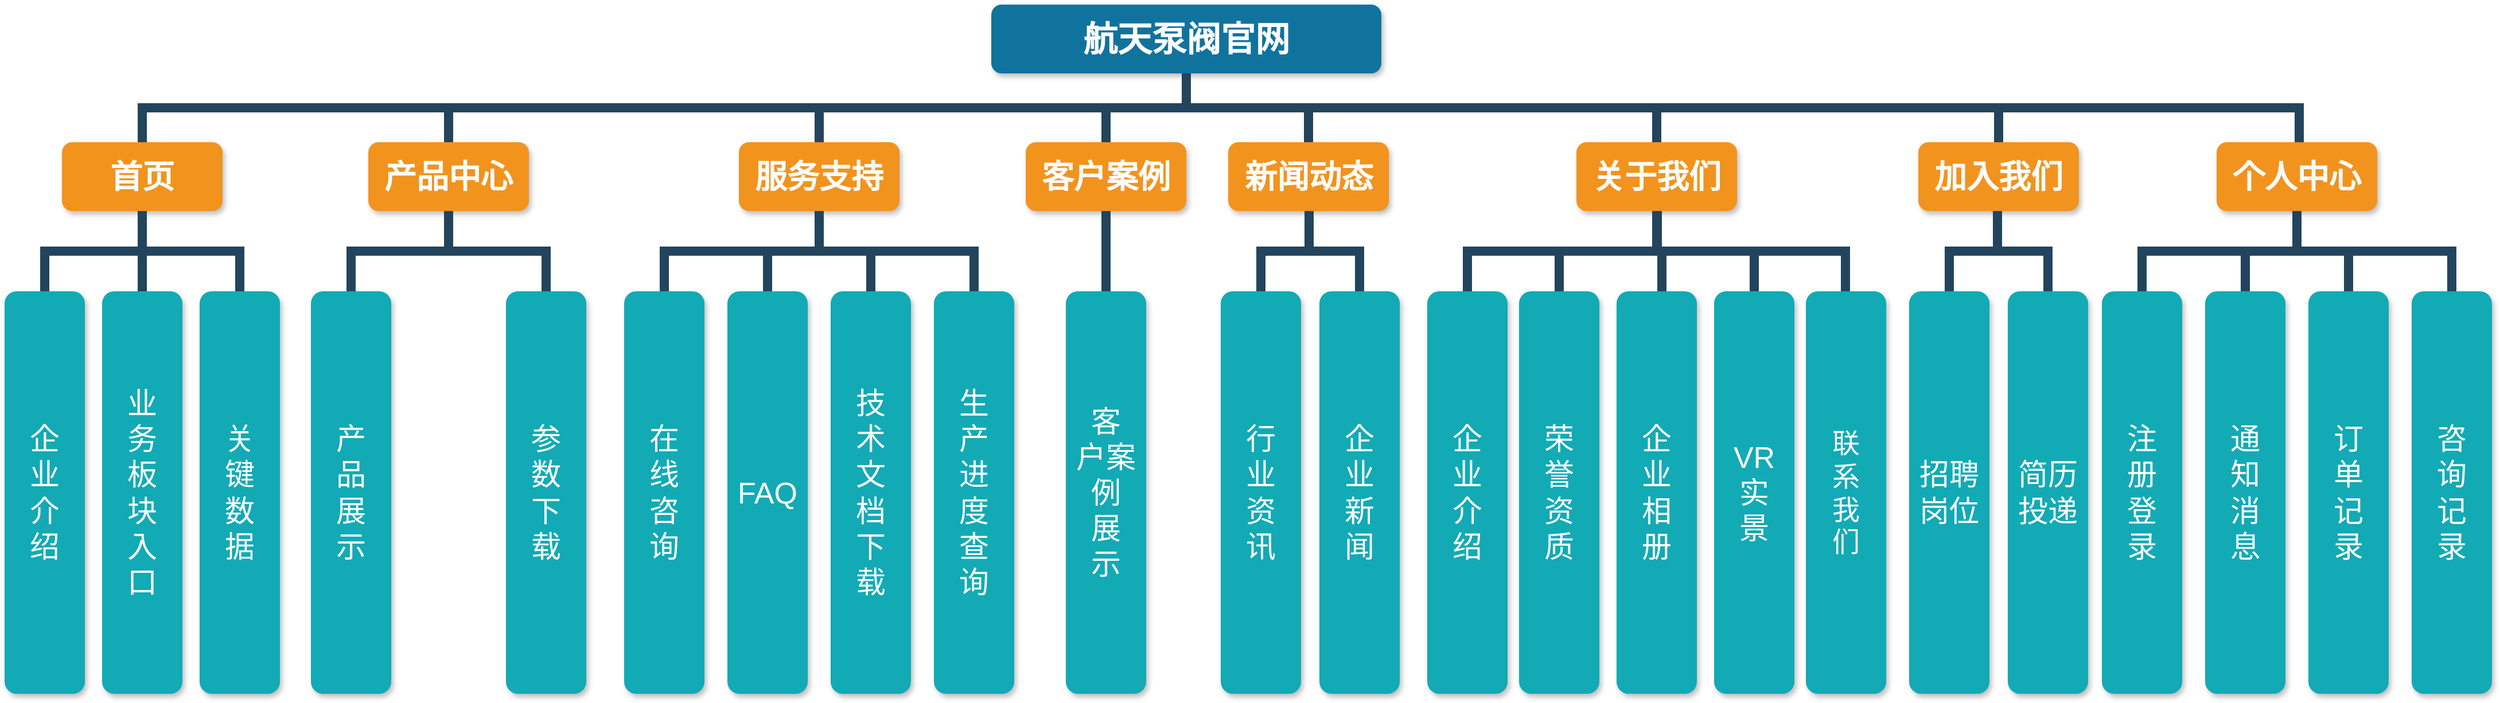 <mxfile version="28.0.1">
  <diagram id="prtHgNgQTEPvFCAcTncT" name="Page-1">
    <mxGraphModel dx="2593" dy="1456" grid="1" gridSize="10" guides="1" tooltips="1" connect="1" arrows="1" fold="1" page="1" pageScale="1" pageWidth="827" pageHeight="1169" math="0" shadow="0">
      <root>
        <mxCell id="0" />
        <mxCell id="1" parent="0" />
        <mxCell id="qcwF02w0DIX4OflnsJpp-1" value="航天泵阀官网" style="whiteSpace=wrap;rounded=1;shadow=1;fillColor=#10739E;strokeColor=none;fontColor=#FFFFFF;fontStyle=1;fontSize=30;" vertex="1" parent="1">
          <mxGeometry x="1180" y="110" width="340" height="60" as="geometry" />
        </mxCell>
        <mxCell id="qcwF02w0DIX4OflnsJpp-2" value="首页" style="whiteSpace=wrap;rounded=1;fillColor=#F2931E;strokeColor=none;shadow=1;fontColor=#FFFFFF;fontStyle=1;fontSize=28;" vertex="1" parent="1">
          <mxGeometry x="370" y="230.0" width="140" height="60" as="geometry" />
        </mxCell>
        <mxCell id="qcwF02w0DIX4OflnsJpp-3" value="产品中心" style="whiteSpace=wrap;rounded=1;fillColor=#F2931E;strokeColor=none;shadow=1;fontColor=#FFFFFF;fontStyle=1;fontSize=28;" vertex="1" parent="1">
          <mxGeometry x="637" y="230.0" width="140" height="60" as="geometry" />
        </mxCell>
        <mxCell id="qcwF02w0DIX4OflnsJpp-4" value="关于我们" style="whiteSpace=wrap;rounded=1;fillColor=#F2931E;strokeColor=none;shadow=1;fontColor=#FFFFFF;fontStyle=1;fontSize=28;" vertex="1" parent="1">
          <mxGeometry x="1690" y="230.0" width="140" height="60" as="geometry" />
        </mxCell>
        <mxCell id="qcwF02w0DIX4OflnsJpp-5" value="服务支持" style="whiteSpace=wrap;rounded=1;fillColor=#F2931E;strokeColor=none;shadow=1;fontColor=#FFFFFF;fontStyle=1;fontSize=28;" vertex="1" parent="1">
          <mxGeometry x="960" y="230.0" width="140" height="60" as="geometry" />
        </mxCell>
        <mxCell id="qcwF02w0DIX4OflnsJpp-6" value="客户案例" style="whiteSpace=wrap;rounded=1;fillColor=#F2931E;strokeColor=none;shadow=1;fontColor=#FFFFFF;fontStyle=1;fontSize=28;" vertex="1" parent="1">
          <mxGeometry x="1210" y="230.0" width="140" height="60" as="geometry" />
        </mxCell>
        <mxCell id="qcwF02w0DIX4OflnsJpp-7" value="新闻动态" style="whiteSpace=wrap;rounded=1;fillColor=#F2931E;strokeColor=none;shadow=1;fontColor=#FFFFFF;fontStyle=1;fontSize=28;" vertex="1" parent="1">
          <mxGeometry x="1386.5" y="230.0" width="140" height="60" as="geometry" />
        </mxCell>
        <mxCell id="qcwF02w0DIX4OflnsJpp-8" value="" style="edgeStyle=elbowEdgeStyle;elbow=vertical;rounded=0;fontColor=#000000;endArrow=none;endFill=0;strokeWidth=8;strokeColor=#23445D;" edge="1" parent="1" source="qcwF02w0DIX4OflnsJpp-1" target="qcwF02w0DIX4OflnsJpp-2">
          <mxGeometry width="100" height="100" relative="1" as="geometry">
            <mxPoint x="600" y="200" as="sourcePoint" />
            <mxPoint x="700" y="100" as="targetPoint" />
          </mxGeometry>
        </mxCell>
        <mxCell id="qcwF02w0DIX4OflnsJpp-9" value="" style="edgeStyle=elbowEdgeStyle;elbow=vertical;rounded=0;fontColor=#000000;endArrow=none;endFill=0;strokeWidth=8;strokeColor=#23445D;" edge="1" parent="1" source="qcwF02w0DIX4OflnsJpp-1" target="qcwF02w0DIX4OflnsJpp-3">
          <mxGeometry width="100" height="100" relative="1" as="geometry">
            <mxPoint x="610" y="210" as="sourcePoint" />
            <mxPoint x="710" y="110" as="targetPoint" />
          </mxGeometry>
        </mxCell>
        <mxCell id="qcwF02w0DIX4OflnsJpp-10" value="" style="edgeStyle=elbowEdgeStyle;elbow=vertical;rounded=0;fontColor=#000000;endArrow=none;endFill=0;strokeWidth=8;strokeColor=#23445D;" edge="1" parent="1" source="qcwF02w0DIX4OflnsJpp-1" target="qcwF02w0DIX4OflnsJpp-5">
          <mxGeometry width="100" height="100" relative="1" as="geometry">
            <mxPoint x="620" y="220" as="sourcePoint" />
            <mxPoint x="720" y="120" as="targetPoint" />
          </mxGeometry>
        </mxCell>
        <mxCell id="qcwF02w0DIX4OflnsJpp-11" value="" style="edgeStyle=elbowEdgeStyle;elbow=vertical;rounded=0;fontColor=#000000;endArrow=none;endFill=0;strokeWidth=8;strokeColor=#23445D;" edge="1" parent="1" source="qcwF02w0DIX4OflnsJpp-1" target="qcwF02w0DIX4OflnsJpp-6">
          <mxGeometry width="100" height="100" relative="1" as="geometry">
            <mxPoint x="630" y="230" as="sourcePoint" />
            <mxPoint x="730" y="130" as="targetPoint" />
          </mxGeometry>
        </mxCell>
        <mxCell id="qcwF02w0DIX4OflnsJpp-12" value="" style="edgeStyle=elbowEdgeStyle;elbow=vertical;rounded=0;fontColor=#000000;endArrow=none;endFill=0;strokeWidth=8;strokeColor=#23445D;" edge="1" parent="1" source="qcwF02w0DIX4OflnsJpp-1" target="qcwF02w0DIX4OflnsJpp-7">
          <mxGeometry width="100" height="100" relative="1" as="geometry">
            <mxPoint x="640" y="240" as="sourcePoint" />
            <mxPoint x="740" y="140" as="targetPoint" />
          </mxGeometry>
        </mxCell>
        <mxCell id="qcwF02w0DIX4OflnsJpp-13" value="" style="edgeStyle=elbowEdgeStyle;elbow=vertical;rounded=0;fontColor=#000000;endArrow=none;endFill=0;strokeWidth=8;strokeColor=#23445D;" edge="1" parent="1" source="qcwF02w0DIX4OflnsJpp-1" target="qcwF02w0DIX4OflnsJpp-4">
          <mxGeometry width="100" height="100" relative="1" as="geometry">
            <mxPoint x="650" y="250" as="sourcePoint" />
            <mxPoint x="750" y="150" as="targetPoint" />
          </mxGeometry>
        </mxCell>
        <mxCell id="qcwF02w0DIX4OflnsJpp-14" value="产&#xa;品&#xa;展&#xa;示" style="whiteSpace=wrap;rounded=1;fillColor=#12AAB5;strokeColor=none;shadow=1;fontColor=#FFFFFF;fontSize=26;" vertex="1" parent="1">
          <mxGeometry x="587" y="360" width="70" height="351" as="geometry" />
        </mxCell>
        <mxCell id="qcwF02w0DIX4OflnsJpp-15" value="" style="edgeStyle=elbowEdgeStyle;elbow=vertical;rounded=0;fontColor=#000000;endArrow=none;endFill=0;strokeWidth=8;strokeColor=#23445D;entryX=0.5;entryY=0;entryDx=0;entryDy=0;" edge="1" parent="1" target="qcwF02w0DIX4OflnsJpp-14">
          <mxGeometry width="100" height="100" relative="1" as="geometry">
            <mxPoint x="707" y="290" as="sourcePoint" />
            <mxPoint x="597" y="250" as="targetPoint" />
          </mxGeometry>
        </mxCell>
        <mxCell id="qcwF02w0DIX4OflnsJpp-16" value="" style="edgeStyle=elbowEdgeStyle;elbow=vertical;rounded=0;fontColor=#000000;endArrow=none;endFill=0;strokeWidth=8;strokeColor=#23445D;entryX=0.5;entryY=0;entryDx=0;entryDy=0;" edge="1" parent="1" target="qcwF02w0DIX4OflnsJpp-17">
          <mxGeometry width="100" height="100" relative="1" as="geometry">
            <mxPoint x="707" y="290" as="sourcePoint" />
            <mxPoint x="807" y="360" as="targetPoint" />
          </mxGeometry>
        </mxCell>
        <mxCell id="qcwF02w0DIX4OflnsJpp-17" value="参&#xa;数&#xa;下&#xa;载" style="whiteSpace=wrap;rounded=1;fillColor=#12AAB5;strokeColor=none;shadow=1;fontColor=#FFFFFF;fontSize=26;" vertex="1" parent="1">
          <mxGeometry x="757" y="360" width="70" height="351" as="geometry" />
        </mxCell>
        <mxCell id="qcwF02w0DIX4OflnsJpp-18" value="企&#xa;业&#xa;新&#xa;闻" style="whiteSpace=wrap;rounded=1;fillColor=#12AAB5;strokeColor=none;shadow=1;fontColor=#FFFFFF;fontSize=26;" vertex="1" parent="1">
          <mxGeometry x="1466" y="360" width="70" height="351" as="geometry" />
        </mxCell>
        <mxCell id="qcwF02w0DIX4OflnsJpp-19" value="" style="edgeStyle=elbowEdgeStyle;elbow=vertical;rounded=0;fontColor=#000000;endArrow=none;endFill=0;strokeWidth=8;strokeColor=#23445D;entryX=0.5;entryY=0;entryDx=0;entryDy=0;" edge="1" parent="1" target="qcwF02w0DIX4OflnsJpp-18">
          <mxGeometry width="100" height="100" relative="1" as="geometry">
            <mxPoint x="1457" y="290" as="sourcePoint" />
            <mxPoint x="1347" y="250" as="targetPoint" />
          </mxGeometry>
        </mxCell>
        <mxCell id="qcwF02w0DIX4OflnsJpp-22" value="在&#xa;线&#xa;咨&#xa;询" style="whiteSpace=wrap;rounded=1;fillColor=#12AAB5;strokeColor=none;shadow=1;fontColor=#FFFFFF;fontSize=26;" vertex="1" parent="1">
          <mxGeometry x="860" y="360" width="70" height="351" as="geometry" />
        </mxCell>
        <mxCell id="qcwF02w0DIX4OflnsJpp-23" value="" style="edgeStyle=elbowEdgeStyle;elbow=vertical;rounded=0;fontColor=#000000;endArrow=none;endFill=0;strokeWidth=8;strokeColor=#23445D;entryX=0.5;entryY=0;entryDx=0;entryDy=0;" edge="1" parent="1" target="qcwF02w0DIX4OflnsJpp-22">
          <mxGeometry width="100" height="100" relative="1" as="geometry">
            <mxPoint x="1030" y="290" as="sourcePoint" />
            <mxPoint x="920" y="250" as="targetPoint" />
          </mxGeometry>
        </mxCell>
        <mxCell id="qcwF02w0DIX4OflnsJpp-24" value="" style="edgeStyle=elbowEdgeStyle;elbow=vertical;rounded=0;fontColor=#000000;endArrow=none;endFill=0;strokeWidth=8;strokeColor=#23445D;entryX=0.5;entryY=0;entryDx=0;entryDy=0;" edge="1" parent="1" target="qcwF02w0DIX4OflnsJpp-25">
          <mxGeometry width="100" height="100" relative="1" as="geometry">
            <mxPoint x="1030" y="290" as="sourcePoint" />
            <mxPoint x="1130" y="360" as="targetPoint" />
          </mxGeometry>
        </mxCell>
        <mxCell id="qcwF02w0DIX4OflnsJpp-25" value="技&#xa;术&#xa;文&#xa;档&#xa;下&#xa;载" style="whiteSpace=wrap;rounded=1;fillColor=#12AAB5;strokeColor=none;shadow=1;fontColor=#FFFFFF;fontSize=26;" vertex="1" parent="1">
          <mxGeometry x="1040" y="360" width="70" height="351" as="geometry" />
        </mxCell>
        <mxCell id="qcwF02w0DIX4OflnsJpp-26" value="FAQ" style="whiteSpace=wrap;rounded=1;fillColor=#12AAB5;strokeColor=none;shadow=1;fontColor=#FFFFFF;fontSize=26;" vertex="1" parent="1">
          <mxGeometry x="950" y="360" width="70" height="351" as="geometry" />
        </mxCell>
        <mxCell id="qcwF02w0DIX4OflnsJpp-27" value="" style="edgeStyle=elbowEdgeStyle;elbow=vertical;rounded=0;fontColor=#000000;endArrow=none;endFill=0;strokeWidth=8;strokeColor=#23445D;entryX=0.5;entryY=0;entryDx=0;entryDy=0;" edge="1" parent="1" target="qcwF02w0DIX4OflnsJpp-26">
          <mxGeometry width="100" height="100" relative="1" as="geometry">
            <mxPoint x="1030" y="290" as="sourcePoint" />
            <mxPoint x="1030" y="330" as="targetPoint" />
          </mxGeometry>
        </mxCell>
        <mxCell id="qcwF02w0DIX4OflnsJpp-30" value="行&#xa;业&#xa;资&#xa;讯" style="whiteSpace=wrap;rounded=1;fillColor=#12AAB5;strokeColor=none;shadow=1;fontColor=#FFFFFF;fontSize=26;" vertex="1" parent="1">
          <mxGeometry x="1380" y="360" width="70" height="351" as="geometry" />
        </mxCell>
        <mxCell id="qcwF02w0DIX4OflnsJpp-31" value="" style="edgeStyle=elbowEdgeStyle;elbow=vertical;rounded=0;fontColor=#000000;endArrow=none;endFill=0;strokeWidth=8;strokeColor=#23445D;entryX=0.5;entryY=0;entryDx=0;entryDy=0;exitX=0.5;exitY=1;exitDx=0;exitDy=0;" edge="1" parent="1" target="qcwF02w0DIX4OflnsJpp-30">
          <mxGeometry width="100" height="100" relative="1" as="geometry">
            <mxPoint x="1457" y="290.0" as="sourcePoint" />
            <mxPoint x="1297" y="360" as="targetPoint" />
          </mxGeometry>
        </mxCell>
        <mxCell id="qcwF02w0DIX4OflnsJpp-32" value="荣&#xa;誉&#xa;资&#xa;质" style="whiteSpace=wrap;rounded=1;fillColor=#12AAB5;strokeColor=none;shadow=1;fontColor=#FFFFFF;fontSize=26;" vertex="1" parent="1">
          <mxGeometry x="1640" y="360" width="70" height="351" as="geometry" />
        </mxCell>
        <mxCell id="qcwF02w0DIX4OflnsJpp-33" value="" style="edgeStyle=elbowEdgeStyle;elbow=vertical;rounded=0;fontColor=#000000;endArrow=none;endFill=0;strokeWidth=8;strokeColor=#23445D;entryX=0.5;entryY=0;entryDx=0;entryDy=0;" edge="1" parent="1" target="qcwF02w0DIX4OflnsJpp-32">
          <mxGeometry width="100" height="100" relative="1" as="geometry">
            <mxPoint x="1760.5" y="290" as="sourcePoint" />
            <mxPoint x="1650.5" y="250" as="targetPoint" />
          </mxGeometry>
        </mxCell>
        <mxCell id="qcwF02w0DIX4OflnsJpp-34" value="" style="edgeStyle=elbowEdgeStyle;elbow=vertical;rounded=0;fontColor=#000000;endArrow=none;endFill=0;strokeWidth=8;strokeColor=#23445D;entryX=0.5;entryY=0;entryDx=0;entryDy=0;" edge="1" parent="1" target="qcwF02w0DIX4OflnsJpp-35">
          <mxGeometry width="100" height="100" relative="1" as="geometry">
            <mxPoint x="1760.5" y="290" as="sourcePoint" />
            <mxPoint x="1860.5" y="360" as="targetPoint" />
          </mxGeometry>
        </mxCell>
        <mxCell id="qcwF02w0DIX4OflnsJpp-35" value="VR&#xa;实&#xa;景" style="whiteSpace=wrap;rounded=1;fillColor=#12AAB5;strokeColor=none;shadow=1;fontColor=#FFFFFF;fontSize=26;" vertex="1" parent="1">
          <mxGeometry x="1810" y="360" width="70" height="351" as="geometry" />
        </mxCell>
        <mxCell id="qcwF02w0DIX4OflnsJpp-38" value="企&#xa;业&#xa;介&#xa;绍" style="whiteSpace=wrap;rounded=1;fillColor=#12AAB5;strokeColor=none;shadow=1;fontColor=#FFFFFF;fontSize=26;" vertex="1" parent="1">
          <mxGeometry x="1560" y="360" width="70" height="351" as="geometry" />
        </mxCell>
        <mxCell id="qcwF02w0DIX4OflnsJpp-39" value="" style="edgeStyle=elbowEdgeStyle;elbow=vertical;rounded=0;fontColor=#000000;endArrow=none;endFill=0;strokeWidth=8;strokeColor=#23445D;entryX=0.5;entryY=0;entryDx=0;entryDy=0;exitX=0.5;exitY=1;exitDx=0;exitDy=0;" edge="1" parent="1" target="qcwF02w0DIX4OflnsJpp-38">
          <mxGeometry width="100" height="100" relative="1" as="geometry">
            <mxPoint x="1760.5" y="290" as="sourcePoint" />
            <mxPoint x="1600.5" y="360" as="targetPoint" />
          </mxGeometry>
        </mxCell>
        <mxCell id="qcwF02w0DIX4OflnsJpp-40" value="联&#xa;系&#xa;我&#xa;们" style="whiteSpace=wrap;rounded=1;fillColor=#12AAB5;strokeColor=none;shadow=1;fontColor=#FFFFFF;fontSize=24;" vertex="1" parent="1">
          <mxGeometry x="1890" y="360" width="70" height="351" as="geometry" />
        </mxCell>
        <mxCell id="qcwF02w0DIX4OflnsJpp-41" value="" style="edgeStyle=elbowEdgeStyle;elbow=vertical;rounded=0;fontColor=#000000;endArrow=none;endFill=0;strokeWidth=8;strokeColor=#23445D;entryX=0.5;entryY=0;entryDx=0;entryDy=0;" edge="1" parent="1">
          <mxGeometry width="100" height="100" relative="1" as="geometry">
            <mxPoint x="1760" y="290" as="sourcePoint" />
            <mxPoint x="1924.5" y="360" as="targetPoint" />
          </mxGeometry>
        </mxCell>
        <mxCell id="qcwF02w0DIX4OflnsJpp-42" value="企&#xa;业&#xa;介&#xa;绍" style="whiteSpace=wrap;rounded=1;fillColor=#12AAB5;strokeColor=none;shadow=1;fontColor=#FFFFFF;fontSize=26;" vertex="1" parent="1">
          <mxGeometry x="320" y="360" width="70" height="351" as="geometry" />
        </mxCell>
        <mxCell id="qcwF02w0DIX4OflnsJpp-43" value="" style="edgeStyle=elbowEdgeStyle;elbow=vertical;rounded=0;fontColor=#000000;endArrow=none;endFill=0;strokeWidth=8;strokeColor=#23445D;entryX=0.5;entryY=0;entryDx=0;entryDy=0;" edge="1" parent="1" target="qcwF02w0DIX4OflnsJpp-42">
          <mxGeometry width="100" height="100" relative="1" as="geometry">
            <mxPoint x="440" y="290" as="sourcePoint" />
            <mxPoint x="330" y="250" as="targetPoint" />
          </mxGeometry>
        </mxCell>
        <mxCell id="qcwF02w0DIX4OflnsJpp-44" value="" style="edgeStyle=elbowEdgeStyle;elbow=vertical;rounded=0;fontColor=#000000;endArrow=none;endFill=0;strokeWidth=8;strokeColor=#23445D;entryX=0.5;entryY=0;entryDx=0;entryDy=0;" edge="1" parent="1" target="qcwF02w0DIX4OflnsJpp-45">
          <mxGeometry width="100" height="100" relative="1" as="geometry">
            <mxPoint x="440" y="290" as="sourcePoint" />
            <mxPoint x="540" y="360" as="targetPoint" />
          </mxGeometry>
        </mxCell>
        <mxCell id="qcwF02w0DIX4OflnsJpp-45" value="关&#xa;键&#xa;数&#xa;据" style="whiteSpace=wrap;rounded=1;fillColor=#12AAB5;strokeColor=none;shadow=1;fontColor=#FFFFFF;fontSize=26;" vertex="1" parent="1">
          <mxGeometry x="490" y="360" width="70" height="351" as="geometry" />
        </mxCell>
        <mxCell id="qcwF02w0DIX4OflnsJpp-46" value="业&#xa;务&#xa;板&#xa;块&#xa;入&#xa;口" style="whiteSpace=wrap;rounded=1;fillColor=#12AAB5;strokeColor=none;shadow=1;fontColor=#FFFFFF;fontSize=26;" vertex="1" parent="1">
          <mxGeometry x="405" y="360" width="70" height="351" as="geometry" />
        </mxCell>
        <mxCell id="qcwF02w0DIX4OflnsJpp-47" value="" style="edgeStyle=elbowEdgeStyle;elbow=vertical;rounded=0;fontColor=#000000;endArrow=none;endFill=0;strokeWidth=8;strokeColor=#23445D;entryX=0.5;entryY=0;entryDx=0;entryDy=0;" edge="1" parent="1" target="qcwF02w0DIX4OflnsJpp-46">
          <mxGeometry width="100" height="100" relative="1" as="geometry">
            <mxPoint x="440" y="290" as="sourcePoint" />
            <mxPoint x="440" y="330" as="targetPoint" />
          </mxGeometry>
        </mxCell>
        <mxCell id="qcwF02w0DIX4OflnsJpp-48" value="客&#xa;户案&#xa;例&#xa;展&#xa;示" style="whiteSpace=wrap;rounded=1;fillColor=#12AAB5;strokeColor=none;shadow=1;fontColor=#FFFFFF;fontSize=26;" vertex="1" parent="1">
          <mxGeometry x="1245" y="360" width="70" height="351" as="geometry" />
        </mxCell>
        <mxCell id="qcwF02w0DIX4OflnsJpp-49" value="" style="edgeStyle=elbowEdgeStyle;elbow=vertical;rounded=0;fontColor=#000000;endArrow=none;endFill=0;strokeWidth=8;strokeColor=#23445D;entryX=0.5;entryY=0;entryDx=0;entryDy=0;" edge="1" parent="1" target="qcwF02w0DIX4OflnsJpp-48">
          <mxGeometry width="100" height="100" relative="1" as="geometry">
            <mxPoint x="1280" y="290" as="sourcePoint" />
            <mxPoint x="1170" y="250" as="targetPoint" />
          </mxGeometry>
        </mxCell>
        <mxCell id="qcwF02w0DIX4OflnsJpp-52" value="加入我们" style="whiteSpace=wrap;rounded=1;fillColor=#F2931E;strokeColor=none;shadow=1;fontColor=#FFFFFF;fontStyle=1;fontSize=28;" vertex="1" parent="1">
          <mxGeometry x="1988" y="230" width="140" height="60" as="geometry" />
        </mxCell>
        <mxCell id="qcwF02w0DIX4OflnsJpp-53" value="个人中心" style="whiteSpace=wrap;rounded=1;fillColor=#F2931E;strokeColor=none;shadow=1;fontColor=#FFFFFF;fontStyle=1;fontSize=28;" vertex="1" parent="1">
          <mxGeometry x="2248" y="230" width="140" height="60" as="geometry" />
        </mxCell>
        <mxCell id="qcwF02w0DIX4OflnsJpp-54" value="生&#xa;产&#xa;进&#xa;度&#xa;查&#xa;询" style="whiteSpace=wrap;rounded=1;fillColor=#12AAB5;strokeColor=none;shadow=1;fontColor=#FFFFFF;fontSize=26;" vertex="1" parent="1">
          <mxGeometry x="1130" y="360" width="70" height="351" as="geometry" />
        </mxCell>
        <mxCell id="qcwF02w0DIX4OflnsJpp-55" value="" style="edgeStyle=elbowEdgeStyle;elbow=vertical;rounded=0;fontColor=#000000;endArrow=none;endFill=0;strokeWidth=8;strokeColor=#23445D;entryX=0.5;entryY=0;entryDx=0;entryDy=0;" edge="1" parent="1">
          <mxGeometry width="100" height="100" relative="1" as="geometry">
            <mxPoint x="1030" y="290" as="sourcePoint" />
            <mxPoint x="1165" y="360" as="targetPoint" />
          </mxGeometry>
        </mxCell>
        <mxCell id="qcwF02w0DIX4OflnsJpp-56" value="企&#xa;业&#xa;相&#xa;册" style="whiteSpace=wrap;rounded=1;fillColor=#12AAB5;strokeColor=none;shadow=1;fontColor=#FFFFFF;fontSize=26;" vertex="1" parent="1">
          <mxGeometry x="1725" y="360" width="70" height="351" as="geometry" />
        </mxCell>
        <mxCell id="qcwF02w0DIX4OflnsJpp-58" value="简历投递" style="whiteSpace=wrap;rounded=1;fillColor=#12AAB5;strokeColor=none;shadow=1;fontColor=#FFFFFF;fontSize=26;" vertex="1" parent="1">
          <mxGeometry x="2066" y="360.0" width="70" height="351" as="geometry" />
        </mxCell>
        <mxCell id="qcwF02w0DIX4OflnsJpp-59" value="" style="edgeStyle=elbowEdgeStyle;elbow=vertical;rounded=0;fontColor=#000000;endArrow=none;endFill=0;strokeWidth=8;strokeColor=#23445D;entryX=0.5;entryY=0;entryDx=0;entryDy=0;" edge="1" parent="1" target="qcwF02w0DIX4OflnsJpp-58">
          <mxGeometry width="100" height="100" relative="1" as="geometry">
            <mxPoint x="2057" y="290.0" as="sourcePoint" />
            <mxPoint x="1947" y="250.0" as="targetPoint" />
          </mxGeometry>
        </mxCell>
        <mxCell id="qcwF02w0DIX4OflnsJpp-60" value="招聘岗位" style="whiteSpace=wrap;rounded=1;fillColor=#12AAB5;strokeColor=none;shadow=1;fontColor=#FFFFFF;fontSize=26;" vertex="1" parent="1">
          <mxGeometry x="1980" y="360.0" width="70" height="351" as="geometry" />
        </mxCell>
        <mxCell id="qcwF02w0DIX4OflnsJpp-61" value="" style="edgeStyle=elbowEdgeStyle;elbow=vertical;rounded=0;fontColor=#000000;endArrow=none;endFill=0;strokeWidth=8;strokeColor=#23445D;entryX=0.5;entryY=0;entryDx=0;entryDy=0;exitX=0.5;exitY=1;exitDx=0;exitDy=0;" edge="1" parent="1" target="qcwF02w0DIX4OflnsJpp-60">
          <mxGeometry width="100" height="100" relative="1" as="geometry">
            <mxPoint x="2057" y="290" as="sourcePoint" />
            <mxPoint x="1897" y="360.0" as="targetPoint" />
          </mxGeometry>
        </mxCell>
        <mxCell id="qcwF02w0DIX4OflnsJpp-62" value="注&#xa;册&#xa;登&#xa;录" style="whiteSpace=wrap;rounded=1;fillColor=#12AAB5;strokeColor=none;shadow=1;fontColor=#FFFFFF;fontSize=26;" vertex="1" parent="1">
          <mxGeometry x="2148" y="360" width="70" height="351" as="geometry" />
        </mxCell>
        <mxCell id="qcwF02w0DIX4OflnsJpp-63" value="" style="edgeStyle=elbowEdgeStyle;elbow=vertical;rounded=0;fontColor=#000000;endArrow=none;endFill=0;strokeWidth=8;strokeColor=#23445D;entryX=0.5;entryY=0;entryDx=0;entryDy=0;" edge="1" parent="1" target="qcwF02w0DIX4OflnsJpp-62">
          <mxGeometry width="100" height="100" relative="1" as="geometry">
            <mxPoint x="2318" y="290" as="sourcePoint" />
            <mxPoint x="2208" y="250" as="targetPoint" />
          </mxGeometry>
        </mxCell>
        <mxCell id="qcwF02w0DIX4OflnsJpp-64" value="" style="edgeStyle=elbowEdgeStyle;elbow=vertical;rounded=0;fontColor=#000000;endArrow=none;endFill=0;strokeWidth=8;strokeColor=#23445D;entryX=0.5;entryY=0;entryDx=0;entryDy=0;" edge="1" parent="1" target="qcwF02w0DIX4OflnsJpp-65">
          <mxGeometry width="100" height="100" relative="1" as="geometry">
            <mxPoint x="2318" y="290" as="sourcePoint" />
            <mxPoint x="2418" y="360" as="targetPoint" />
          </mxGeometry>
        </mxCell>
        <mxCell id="qcwF02w0DIX4OflnsJpp-65" value="订&#xa;单&#xa;记&#xa;录" style="whiteSpace=wrap;rounded=1;fillColor=#12AAB5;strokeColor=none;shadow=1;fontColor=#FFFFFF;fontSize=26;" vertex="1" parent="1">
          <mxGeometry x="2328" y="360" width="70" height="351" as="geometry" />
        </mxCell>
        <mxCell id="qcwF02w0DIX4OflnsJpp-66" value="通&#xa;知&#xa;消&#xa;息" style="whiteSpace=wrap;rounded=1;fillColor=#12AAB5;strokeColor=none;shadow=1;fontColor=#FFFFFF;fontSize=26;" vertex="1" parent="1">
          <mxGeometry x="2238" y="360" width="70" height="351" as="geometry" />
        </mxCell>
        <mxCell id="qcwF02w0DIX4OflnsJpp-67" value="" style="edgeStyle=elbowEdgeStyle;elbow=vertical;rounded=0;fontColor=#000000;endArrow=none;endFill=0;strokeWidth=8;strokeColor=#23445D;entryX=0.5;entryY=0;entryDx=0;entryDy=0;" edge="1" parent="1" target="qcwF02w0DIX4OflnsJpp-66">
          <mxGeometry width="100" height="100" relative="1" as="geometry">
            <mxPoint x="2318" y="290" as="sourcePoint" />
            <mxPoint x="2318" y="330" as="targetPoint" />
          </mxGeometry>
        </mxCell>
        <mxCell id="qcwF02w0DIX4OflnsJpp-68" value="咨&#xa;询&#xa;记&#xa;录" style="whiteSpace=wrap;rounded=1;fillColor=#12AAB5;strokeColor=none;shadow=1;fontColor=#FFFFFF;fontSize=26;" vertex="1" parent="1">
          <mxGeometry x="2418" y="360" width="70" height="351" as="geometry" />
        </mxCell>
        <mxCell id="qcwF02w0DIX4OflnsJpp-69" value="" style="edgeStyle=elbowEdgeStyle;elbow=vertical;rounded=0;fontColor=#000000;endArrow=none;endFill=0;strokeWidth=8;strokeColor=#23445D;entryX=0.5;entryY=0;entryDx=0;entryDy=0;" edge="1" parent="1">
          <mxGeometry width="100" height="100" relative="1" as="geometry">
            <mxPoint x="2318" y="290" as="sourcePoint" />
            <mxPoint x="2453" y="360" as="targetPoint" />
          </mxGeometry>
        </mxCell>
        <mxCell id="qcwF02w0DIX4OflnsJpp-71" value="" style="edgeStyle=elbowEdgeStyle;elbow=vertical;rounded=0;fontColor=#000000;endArrow=none;endFill=0;strokeWidth=8;strokeColor=#23445D;entryX=0.5;entryY=0;entryDx=0;entryDy=0;exitX=0.5;exitY=1;exitDx=0;exitDy=0;" edge="1" parent="1" source="qcwF02w0DIX4OflnsJpp-4">
          <mxGeometry width="100" height="100" relative="1" as="geometry">
            <mxPoint x="1600" y="290" as="sourcePoint" />
            <mxPoint x="1764.5" y="360" as="targetPoint" />
          </mxGeometry>
        </mxCell>
        <mxCell id="qcwF02w0DIX4OflnsJpp-73" value="" style="edgeStyle=elbowEdgeStyle;elbow=vertical;rounded=0;fontColor=#000000;endArrow=none;endFill=0;strokeWidth=8;strokeColor=#23445D;exitX=0.5;exitY=1;exitDx=0;exitDy=0;" edge="1" parent="1" source="qcwF02w0DIX4OflnsJpp-1">
          <mxGeometry width="100" height="100" relative="1" as="geometry">
            <mxPoint x="1770" y="160" as="sourcePoint" />
            <mxPoint x="2320" y="230" as="targetPoint" />
          </mxGeometry>
        </mxCell>
        <mxCell id="qcwF02w0DIX4OflnsJpp-74" value="" style="edgeStyle=elbowEdgeStyle;elbow=vertical;rounded=0;fontColor=#000000;endArrow=none;endFill=0;strokeWidth=8;strokeColor=#23445D;exitX=0.5;exitY=1;exitDx=0;exitDy=0;" edge="1" parent="1" source="qcwF02w0DIX4OflnsJpp-1">
          <mxGeometry width="100" height="100" relative="1" as="geometry">
            <mxPoint x="1210" y="160" as="sourcePoint" />
            <mxPoint x="2058" y="230" as="targetPoint" />
          </mxGeometry>
        </mxCell>
      </root>
    </mxGraphModel>
  </diagram>
</mxfile>

